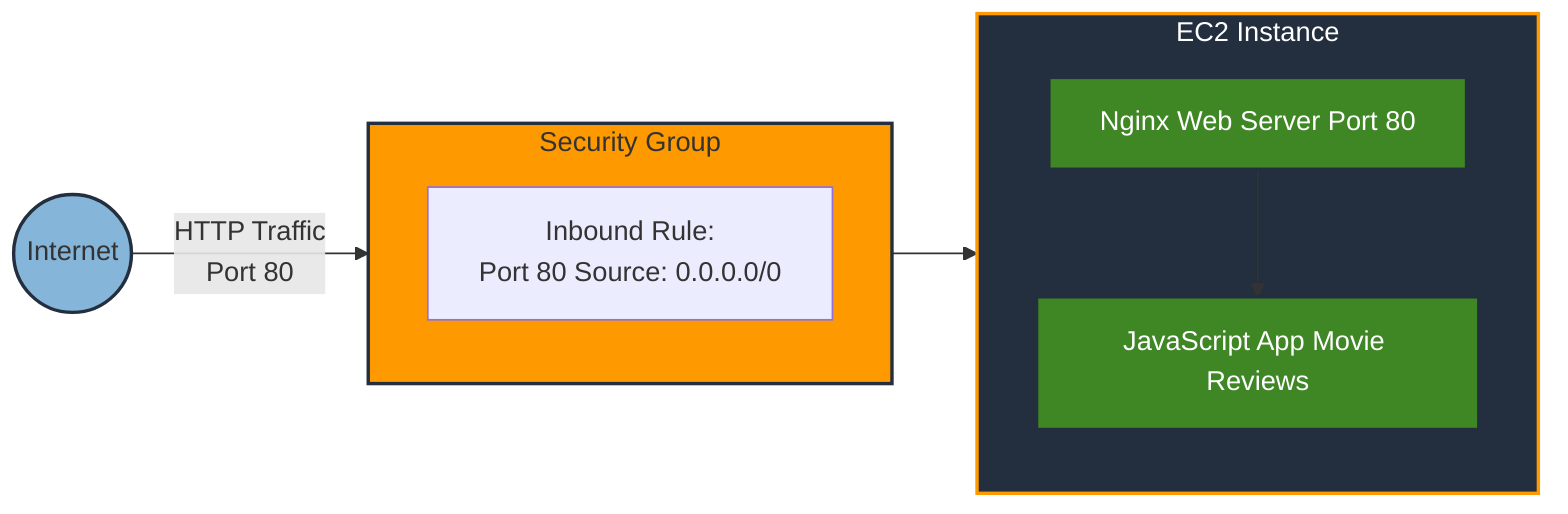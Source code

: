 flowchart LR
    internet((Internet))
    
    subgraph sg [Security Group]
        direction TB
        inbound[Inbound Rule:\nPort 80 Source: 0.0.0.0/0]
    end
    
    subgraph ec2 [EC2 Instance]
        direction TB
        nginx[Nginx Web Server Port 80]
        app[JavaScript App Movie Reviews]
        nginx --> app
    end
    
    internet -->|HTTP Traffic\nPort 80| sg
    sg --> ec2
    
    classDef sgStyle fill:#ff9900,stroke:#232F3E,stroke-width:2px;
    classDef ec2Style fill:#232F3E,stroke:#ff9900,stroke-width:2px,color:white;
    classDef componentStyle fill:#3F8624,stroke:#232F3E,stroke-width:2px,color:white;
    classDef internetStyle fill:#85B5D9,stroke:#232F3E,stroke-width:2px;
    
    class sg sgStyle;
    class ec2 ec2Style;
    class nginx,app componentStyle;
    class internet internetStyle;
